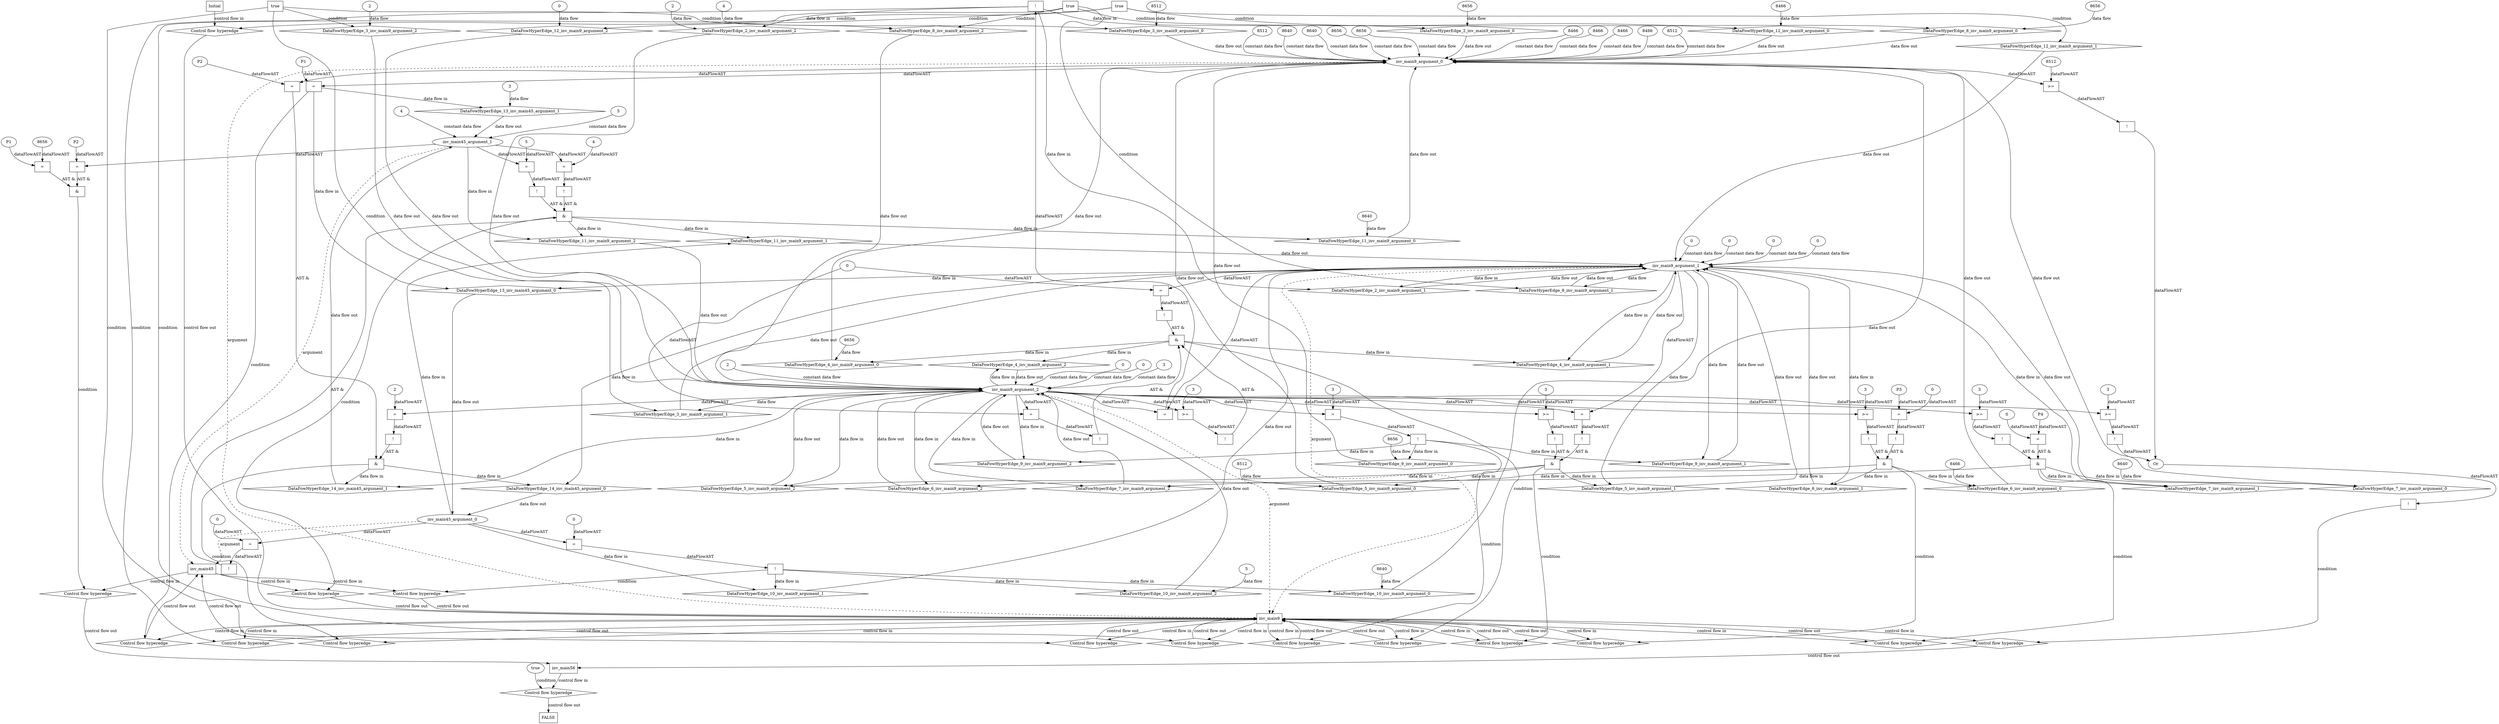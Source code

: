 digraph dag {
"inv_main45" [label="inv_main45" nodeName="inv_main45" class=cfn  shape="rect"];
"inv_main56" [label="inv_main56" nodeName="inv_main56" class=cfn  shape="rect"];
"inv_main9" [label="inv_main9" nodeName="inv_main9" class=cfn  shape="rect"];
FALSE [label="FALSE" nodeName=FALSE class=cfn  shape="rect"];
Initial [label="Initial" nodeName=Initial class=cfn  shape="rect"];
ControlFowHyperEdge_0 [label="Control flow hyperedge" nodeName=ControlFowHyperEdge_0 class=controlFlowHyperEdge shape="diamond"];
"inv_main9" -> ControlFowHyperEdge_0 [label="control flow in"]
ControlFowHyperEdge_0 -> "inv_main56" [label="control flow out"]
ControlFowHyperEdge_1 [label="Control flow hyperedge" nodeName=ControlFowHyperEdge_1 class=controlFlowHyperEdge shape="diamond"];
"inv_main45" -> ControlFowHyperEdge_1 [label="control flow in"]
ControlFowHyperEdge_1 -> "inv_main56" [label="control flow out"]
ControlFowHyperEdge_2 [label="Control flow hyperedge" nodeName=ControlFowHyperEdge_2 class=controlFlowHyperEdge shape="diamond"];
"inv_main9" -> ControlFowHyperEdge_2 [label="control flow in"]
ControlFowHyperEdge_2 -> "inv_main9" [label="control flow out"]
ControlFowHyperEdge_3 [label="Control flow hyperedge" nodeName=ControlFowHyperEdge_3 class=controlFlowHyperEdge shape="diamond"];
"inv_main9" -> ControlFowHyperEdge_3 [label="control flow in"]
ControlFowHyperEdge_3 -> "inv_main9" [label="control flow out"]
ControlFowHyperEdge_4 [label="Control flow hyperedge" nodeName=ControlFowHyperEdge_4 class=controlFlowHyperEdge shape="diamond"];
"inv_main9" -> ControlFowHyperEdge_4 [label="control flow in"]
ControlFowHyperEdge_4 -> "inv_main9" [label="control flow out"]
ControlFowHyperEdge_5 [label="Control flow hyperedge" nodeName=ControlFowHyperEdge_5 class=controlFlowHyperEdge shape="diamond"];
"inv_main9" -> ControlFowHyperEdge_5 [label="control flow in"]
ControlFowHyperEdge_5 -> "inv_main9" [label="control flow out"]
ControlFowHyperEdge_6 [label="Control flow hyperedge" nodeName=ControlFowHyperEdge_6 class=controlFlowHyperEdge shape="diamond"];
"inv_main9" -> ControlFowHyperEdge_6 [label="control flow in"]
ControlFowHyperEdge_6 -> "inv_main9" [label="control flow out"]
ControlFowHyperEdge_7 [label="Control flow hyperedge" nodeName=ControlFowHyperEdge_7 class=controlFlowHyperEdge shape="diamond"];
"inv_main9" -> ControlFowHyperEdge_7 [label="control flow in"]
ControlFowHyperEdge_7 -> "inv_main9" [label="control flow out"]
ControlFowHyperEdge_8 [label="Control flow hyperedge" nodeName=ControlFowHyperEdge_8 class=controlFlowHyperEdge shape="diamond"];
"inv_main9" -> ControlFowHyperEdge_8 [label="control flow in"]
ControlFowHyperEdge_8 -> "inv_main9" [label="control flow out"]
ControlFowHyperEdge_9 [label="Control flow hyperedge" nodeName=ControlFowHyperEdge_9 class=controlFlowHyperEdge shape="diamond"];
"inv_main9" -> ControlFowHyperEdge_9 [label="control flow in"]
ControlFowHyperEdge_9 -> "inv_main9" [label="control flow out"]
ControlFowHyperEdge_10 [label="Control flow hyperedge" nodeName=ControlFowHyperEdge_10 class=controlFlowHyperEdge shape="diamond"];
"inv_main45" -> ControlFowHyperEdge_10 [label="control flow in"]
ControlFowHyperEdge_10 -> "inv_main9" [label="control flow out"]
ControlFowHyperEdge_11 [label="Control flow hyperedge" nodeName=ControlFowHyperEdge_11 class=controlFlowHyperEdge shape="diamond"];
"inv_main45" -> ControlFowHyperEdge_11 [label="control flow in"]
ControlFowHyperEdge_11 -> "inv_main9" [label="control flow out"]
ControlFowHyperEdge_12 [label="Control flow hyperedge" nodeName=ControlFowHyperEdge_12 class=controlFlowHyperEdge shape="diamond"];
"Initial" -> ControlFowHyperEdge_12 [label="control flow in"]
ControlFowHyperEdge_12 -> "inv_main9" [label="control flow out"]
ControlFowHyperEdge_13 [label="Control flow hyperedge" nodeName=ControlFowHyperEdge_13 class=controlFlowHyperEdge shape="diamond"];
"inv_main9" -> ControlFowHyperEdge_13 [label="control flow in"]
ControlFowHyperEdge_13 -> "inv_main45" [label="control flow out"]
ControlFowHyperEdge_14 [label="Control flow hyperedge" nodeName=ControlFowHyperEdge_14 class=controlFlowHyperEdge shape="diamond"];
"inv_main9" -> ControlFowHyperEdge_14 [label="control flow in"]
ControlFowHyperEdge_14 -> "inv_main45" [label="control flow out"]
ControlFowHyperEdge_15 [label="Control flow hyperedge" nodeName=ControlFowHyperEdge_15 class=controlFlowHyperEdge shape="diamond"];
"inv_main56" -> ControlFowHyperEdge_15 [label="control flow in"]
ControlFowHyperEdge_15 -> "FALSE" [label="control flow out"]
"inv_main9_argument_0" [label="inv_main9_argument_0" nodeName=argument0 class=argument  head="inv_main9" shape="oval"];
"inv_main9_argument_0" -> "inv_main9"[label="argument" style="dashed"]
"inv_main9_argument_1" [label="inv_main9_argument_1" nodeName=argument1 class=argument  head="inv_main9" shape="oval"];
"inv_main9_argument_1" -> "inv_main9"[label="argument" style="dashed"]
"inv_main9_argument_2" [label="inv_main9_argument_2" nodeName=argument2 class=argument  head="inv_main9" shape="oval"];
"inv_main9_argument_2" -> "inv_main9"[label="argument" style="dashed"]
"inv_main45_argument_0" [label="inv_main45_argument_0" nodeName=argument0 class=argument  head="inv_main45" shape="oval"];
"inv_main45_argument_0" -> "inv_main45"[label="argument" style="dashed"]
"inv_main45_argument_1" [label="inv_main45_argument_1" nodeName=argument1 class=argument  head="inv_main45" shape="oval"];
"inv_main45_argument_1" -> "inv_main45"[label="argument" style="dashed"]

"xxxinv_main56___inv_main9_0xxxguard_0_node_0" [label="!" nodeName="xxxinv_main56___inv_main9_0xxxguard_0_node_0" class=Operator shape="rect"];
"xxxinv_main56___inv_main9_0xxxguard_0_node_1" [label="Or" nodeName="xxxinv_main56___inv_main9_0xxxguard_0_node_1" class=Operator ];
"xxxinv_main56___inv_main9_0xxxguard_0_node_2" [label="!" nodeName="xxxinv_main56___inv_main9_0xxxguard_0_node_2" class=Operator shape="rect"];
"xxxinv_main56___inv_main9_0xxxguard_0_node_3" [label=">=" nodeName="xxxinv_main56___inv_main9_0xxxguard_0_node_3" class=Operator  shape="rect"];
"xxxinv_main56___inv_main9_0xxxguard_0_node_5" [label="3" nodeName="xxxinv_main56___inv_main9_0xxxguard_0_node_5" class=Literal ];
"xxxinv_main56___inv_main9_0xxxguard_0_node_6" [label="!" nodeName="xxxinv_main56___inv_main9_0xxxguard_0_node_6" class=Operator shape="rect"];
"xxxinv_main56___inv_main9_0xxxguard_0_node_7" [label=">=" nodeName="xxxinv_main56___inv_main9_0xxxguard_0_node_7" class=Operator  shape="rect"];
"xxxinv_main56___inv_main9_0xxxguard_0_node_8" [label="8512" nodeName="xxxinv_main56___inv_main9_0xxxguard_0_node_8" class=Literal ];
"xxxinv_main56___inv_main9_0xxxguard_0_node_1" -> "xxxinv_main56___inv_main9_0xxxguard_0_node_0"[label="dataFlowAST"]
"xxxinv_main56___inv_main9_0xxxguard_0_node_2" -> "xxxinv_main56___inv_main9_0xxxguard_0_node_1"[label="dataFlowAST"]
"xxxinv_main56___inv_main9_0xxxguard_0_node_6" -> "xxxinv_main56___inv_main9_0xxxguard_0_node_1"[label="dataFlowAST"]
"xxxinv_main56___inv_main9_0xxxguard_0_node_3" -> "xxxinv_main56___inv_main9_0xxxguard_0_node_2"[label="dataFlowAST"]
"inv_main9_argument_2" -> "xxxinv_main56___inv_main9_0xxxguard_0_node_3"[label="dataFlowAST"]
"xxxinv_main56___inv_main9_0xxxguard_0_node_5" -> "xxxinv_main56___inv_main9_0xxxguard_0_node_3"[label="dataFlowAST"]
"xxxinv_main56___inv_main9_0xxxguard_0_node_7" -> "xxxinv_main56___inv_main9_0xxxguard_0_node_6"[label="dataFlowAST"]
"xxxinv_main56___inv_main9_0xxxguard_0_node_8" -> "xxxinv_main56___inv_main9_0xxxguard_0_node_7"[label="dataFlowAST"]
"inv_main9_argument_0" -> "xxxinv_main56___inv_main9_0xxxguard_0_node_7"[label="dataFlowAST"]

"xxxinv_main56___inv_main9_0xxxguard_0_node_0" -> "ControlFowHyperEdge_0" [label="condition"];
"xxxinv_main56___inv_main45_1xxx_and" [label="&" nodeName="xxxinv_main56___inv_main45_1xxx_and" class=Operator shape="rect"];
"xxxinv_main56___inv_main45_1xxxguard_0_node_0" [label="=" nodeName="xxxinv_main56___inv_main45_1xxxguard_0_node_0" class=Operator  shape="rect"];
"xxxinv_main56___inv_main45_1xxxguard_0_node_1" [label="P2" nodeName="xxxinv_main56___inv_main45_1xxxguard_0_node_1" class=Constant ];
"xxxinv_main56___inv_main45_1xxxguard_0_node_1" -> "xxxinv_main56___inv_main45_1xxxguard_0_node_0"[label="dataFlowAST"]
"inv_main45_argument_1" -> "xxxinv_main56___inv_main45_1xxxguard_0_node_0"[label="dataFlowAST"]

"xxxinv_main56___inv_main45_1xxxguard_0_node_0" -> "xxxinv_main56___inv_main45_1xxx_and" [label="AST &"];
"xxxinv_main56___inv_main45_1xxxguard1_node_0" [label="=" nodeName="xxxinv_main56___inv_main45_1xxxguard1_node_0" class=Operator  shape="rect"];
"xxxinv_main56___inv_main45_1xxxguard1_node_1" [label="P1" nodeName="xxxinv_main56___inv_main45_1xxxguard1_node_1" class=Constant ];
"xxxinv_main56___inv_main45_1xxxguard1_node_2" [label="8656" nodeName="xxxinv_main56___inv_main45_1xxxguard1_node_2" class=Literal ];
"xxxinv_main56___inv_main45_1xxxguard1_node_1" -> "xxxinv_main56___inv_main45_1xxxguard1_node_0"[label="dataFlowAST"]
"xxxinv_main56___inv_main45_1xxxguard1_node_2" -> "xxxinv_main56___inv_main45_1xxxguard1_node_0"[label="dataFlowAST"]

"xxxinv_main56___inv_main45_1xxxguard1_node_0" -> "xxxinv_main56___inv_main45_1xxx_and" [label="AST &"];
"xxxinv_main56___inv_main45_1xxx_and" -> "ControlFowHyperEdge_1" [label="condition"];
"xxxinv_main9___inv_main9_2xxxguard_0_node_0" [label="!" nodeName="xxxinv_main9___inv_main9_2xxxguard_0_node_0" class=Operator shape="rect"];
"xxxinv_main9___inv_main9_2xxxguard_0_node_1" [label="=" nodeName="xxxinv_main9___inv_main9_2xxxguard_0_node_1" class=Operator  shape="rect"];
"xxxinv_main9___inv_main9_2xxxguard_0_node_1" -> "xxxinv_main9___inv_main9_2xxxguard_0_node_0"[label="dataFlowAST"]
"inv_main9_argument_1" -> "xxxinv_main9___inv_main9_2xxxguard_0_node_1"[label="dataFlowAST"]
"inv_main9_argument_2" -> "xxxinv_main9___inv_main9_2xxxguard_0_node_1"[label="dataFlowAST"]

"xxxinv_main9___inv_main9_2xxxguard_0_node_0" -> "ControlFowHyperEdge_2" [label="condition"];
"xxxinv_main9___inv_main9_2xxxdataFlow_0_node_0" [label="8656" nodeName="xxxinv_main9___inv_main9_2xxxdataFlow_0_node_0" class=Literal ];

"xxxinv_main9___inv_main9_2xxxdataFlow_0_node_0" -> "DataFowHyperEdge_2_inv_main9_argument_0" [label="data flow"];
"xxxinv_main9___inv_main9_2xxxdataFlow1_node_0" [label="2" nodeName="xxxinv_main9___inv_main9_2xxxdataFlow1_node_0" class=Literal ];

"xxxinv_main9___inv_main9_2xxxdataFlow1_node_0" -> "DataFowHyperEdge_2_inv_main9_argument_2" [label="data flow"];
"true_3" [label="true" nodeName="true_3" class=true shape="rect"];
"true_3" -> "ControlFowHyperEdge_3" [label="condition"];
"xxxinv_main9___inv_main9_3xxxdataFlow_0_node_0" [label="8512" nodeName="xxxinv_main9___inv_main9_3xxxdataFlow_0_node_0" class=Literal ];

"xxxinv_main9___inv_main9_3xxxdataFlow_0_node_0" -> "DataFowHyperEdge_3_inv_main9_argument_0" [label="data flow"];

"inv_main9_argument_2" -> "DataFowHyperEdge_3_inv_main9_argument_1" [label="data flow"];
"xxxinv_main9___inv_main9_3xxxdataFlow2_node_0" [label="2" nodeName="xxxinv_main9___inv_main9_3xxxdataFlow2_node_0" class=Literal ];

"xxxinv_main9___inv_main9_3xxxdataFlow2_node_0" -> "DataFowHyperEdge_3_inv_main9_argument_2" [label="data flow"];
"xxxinv_main9___inv_main9_4xxx_and" [label="&" nodeName="xxxinv_main9___inv_main9_4xxx_and" class=Operator shape="rect"];
"xxxinv_main9___inv_main9_4xxxguard_0_node_0" [label="!" nodeName="xxxinv_main9___inv_main9_4xxxguard_0_node_0" class=Operator shape="rect"];
"xxxinv_main9___inv_main9_4xxxguard_0_node_1" [label="=" nodeName="xxxinv_main9___inv_main9_4xxxguard_0_node_1" class=Operator  shape="rect"];
"xxxinv_main9___inv_main9_4xxxguard_0_node_3" [label="0" nodeName="xxxinv_main9___inv_main9_4xxxguard_0_node_3" class=Literal ];
"xxxinv_main9___inv_main9_4xxxguard_0_node_1" -> "xxxinv_main9___inv_main9_4xxxguard_0_node_0"[label="dataFlowAST"]
"inv_main9_argument_1" -> "xxxinv_main9___inv_main9_4xxxguard_0_node_1"[label="dataFlowAST"]
"xxxinv_main9___inv_main9_4xxxguard_0_node_3" -> "xxxinv_main9___inv_main9_4xxxguard_0_node_1"[label="dataFlowAST"]

"xxxinv_main9___inv_main9_4xxxguard_0_node_0" -> "xxxinv_main9___inv_main9_4xxx_and" [label="AST &"];
"xxxinv_main9___inv_main9_4xxxguard1_node_0" [label="!" nodeName="xxxinv_main9___inv_main9_4xxxguard1_node_0" class=Operator shape="rect"];
"xxxinv_main9___inv_main9_4xxxguard1_node_1" [label=">=" nodeName="xxxinv_main9___inv_main9_4xxxguard1_node_1" class=Operator  shape="rect"];
"xxxinv_main9___inv_main9_4xxxguard1_node_3" [label="3" nodeName="xxxinv_main9___inv_main9_4xxxguard1_node_3" class=Literal ];
"xxxinv_main9___inv_main9_4xxxguard1_node_1" -> "xxxinv_main9___inv_main9_4xxxguard1_node_0"[label="dataFlowAST"]
"inv_main9_argument_2" -> "xxxinv_main9___inv_main9_4xxxguard1_node_1"[label="dataFlowAST"]
"xxxinv_main9___inv_main9_4xxxguard1_node_3" -> "xxxinv_main9___inv_main9_4xxxguard1_node_1"[label="dataFlowAST"]

"xxxinv_main9___inv_main9_4xxxguard1_node_0" -> "xxxinv_main9___inv_main9_4xxx_and" [label="AST &"];
"xxxinv_main9___inv_main9_4xxxguard2_node_0" [label="!" nodeName="xxxinv_main9___inv_main9_4xxxguard2_node_0" class=Operator shape="rect"];
"xxxinv_main9___inv_main9_4xxxguard2_node_1" [label="=" nodeName="xxxinv_main9___inv_main9_4xxxguard2_node_1" class=Operator  shape="rect"];
"xxxinv_main9___inv_main9_4xxxguard2_node_1" -> "xxxinv_main9___inv_main9_4xxxguard2_node_0"[label="dataFlowAST"]
"inv_main9_argument_2" -> "xxxinv_main9___inv_main9_4xxxguard2_node_1"[label="dataFlowAST"]
"xxxinv_main9___inv_main9_4xxxguard_0_node_3" -> "xxxinv_main9___inv_main9_4xxxguard2_node_1"[label="dataFlowAST"]

"xxxinv_main9___inv_main9_4xxxguard2_node_0" -> "xxxinv_main9___inv_main9_4xxx_and" [label="AST &"];
"xxxinv_main9___inv_main9_4xxx_and" -> "ControlFowHyperEdge_4" [label="condition"];
"xxxinv_main9___inv_main9_4xxxdataFlow_0_node_0" [label="8656" nodeName="xxxinv_main9___inv_main9_4xxxdataFlow_0_node_0" class=Literal ];

"xxxinv_main9___inv_main9_4xxxdataFlow_0_node_0" -> "DataFowHyperEdge_4_inv_main9_argument_0" [label="data flow"];
"xxxinv_main9___inv_main9_5xxx_and" [label="&" nodeName="xxxinv_main9___inv_main9_5xxx_and" class=Operator shape="rect"];
"xxxinv_main9___inv_main9_5xxxguard_0_node_0" [label="!" nodeName="xxxinv_main9___inv_main9_5xxxguard_0_node_0" class=Operator shape="rect"];
"xxxinv_main9___inv_main9_5xxxguard_0_node_1" [label=">=" nodeName="xxxinv_main9___inv_main9_5xxxguard_0_node_1" class=Operator  shape="rect"];
"xxxinv_main9___inv_main9_5xxxguard_0_node_3" [label="3" nodeName="xxxinv_main9___inv_main9_5xxxguard_0_node_3" class=Literal ];
"xxxinv_main9___inv_main9_5xxxguard_0_node_1" -> "xxxinv_main9___inv_main9_5xxxguard_0_node_0"[label="dataFlowAST"]
"inv_main9_argument_2" -> "xxxinv_main9___inv_main9_5xxxguard_0_node_1"[label="dataFlowAST"]
"xxxinv_main9___inv_main9_5xxxguard_0_node_3" -> "xxxinv_main9___inv_main9_5xxxguard_0_node_1"[label="dataFlowAST"]

"xxxinv_main9___inv_main9_5xxxguard_0_node_0" -> "xxxinv_main9___inv_main9_5xxx_and" [label="AST &"];
"xxxinv_main9___inv_main9_5xxxguard1_node_0" [label="!" nodeName="xxxinv_main9___inv_main9_5xxxguard1_node_0" class=Operator shape="rect"];
"xxxinv_main9___inv_main9_5xxxguard1_node_1" [label="=" nodeName="xxxinv_main9___inv_main9_5xxxguard1_node_1" class=Operator  shape="rect"];
"xxxinv_main9___inv_main9_5xxxguard1_node_1" -> "xxxinv_main9___inv_main9_5xxxguard1_node_0"[label="dataFlowAST"]
"inv_main9_argument_2" -> "xxxinv_main9___inv_main9_5xxxguard1_node_1"[label="dataFlowAST"]
"inv_main9_argument_1" -> "xxxinv_main9___inv_main9_5xxxguard1_node_1"[label="dataFlowAST"]

"xxxinv_main9___inv_main9_5xxxguard1_node_0" -> "xxxinv_main9___inv_main9_5xxx_and" [label="AST &"];
"xxxinv_main9___inv_main9_5xxx_and" -> "ControlFowHyperEdge_5" [label="condition"];
"xxxinv_main9___inv_main9_5xxxdataFlow_0_node_0" [label="8512" nodeName="xxxinv_main9___inv_main9_5xxxdataFlow_0_node_0" class=Literal ];

"xxxinv_main9___inv_main9_5xxxdataFlow_0_node_0" -> "DataFowHyperEdge_5_inv_main9_argument_0" [label="data flow"];

"inv_main9_argument_1" -> "DataFowHyperEdge_5_inv_main9_argument_1" [label="data flow"];
"xxxinv_main9___inv_main9_6xxx_and" [label="&" nodeName="xxxinv_main9___inv_main9_6xxx_and" class=Operator shape="rect"];
"xxxinv_main9___inv_main9_6xxxguard_0_node_0" [label="!" nodeName="xxxinv_main9___inv_main9_6xxxguard_0_node_0" class=Operator shape="rect"];
"xxxinv_main9___inv_main9_6xxxguard_0_node_1" [label=">=" nodeName="xxxinv_main9___inv_main9_6xxxguard_0_node_1" class=Operator  shape="rect"];
"xxxinv_main9___inv_main9_6xxxguard_0_node_3" [label="3" nodeName="xxxinv_main9___inv_main9_6xxxguard_0_node_3" class=Literal ];
"xxxinv_main9___inv_main9_6xxxguard_0_node_1" -> "xxxinv_main9___inv_main9_6xxxguard_0_node_0"[label="dataFlowAST"]
"inv_main9_argument_2" -> "xxxinv_main9___inv_main9_6xxxguard_0_node_1"[label="dataFlowAST"]
"xxxinv_main9___inv_main9_6xxxguard_0_node_3" -> "xxxinv_main9___inv_main9_6xxxguard_0_node_1"[label="dataFlowAST"]

"xxxinv_main9___inv_main9_6xxxguard_0_node_0" -> "xxxinv_main9___inv_main9_6xxx_and" [label="AST &"];
"xxxinv_main9___inv_main9_6xxxguard1_node_0" [label="!" nodeName="xxxinv_main9___inv_main9_6xxxguard1_node_0" class=Operator shape="rect"];
"xxxinv_main9___inv_main9_6xxxguard1_node_1" [label="=" nodeName="xxxinv_main9___inv_main9_6xxxguard1_node_1" class=Operator  shape="rect"];
"xxxinv_main9___inv_main9_6xxxguard1_node_2" [label="P3" nodeName="xxxinv_main9___inv_main9_6xxxguard1_node_2" class=Constant ];
"xxxinv_main9___inv_main9_6xxxguard1_node_3" [label="0" nodeName="xxxinv_main9___inv_main9_6xxxguard1_node_3" class=Literal ];
"xxxinv_main9___inv_main9_6xxxguard1_node_1" -> "xxxinv_main9___inv_main9_6xxxguard1_node_0"[label="dataFlowAST"]
"xxxinv_main9___inv_main9_6xxxguard1_node_2" -> "xxxinv_main9___inv_main9_6xxxguard1_node_1"[label="dataFlowAST"]
"xxxinv_main9___inv_main9_6xxxguard1_node_3" -> "xxxinv_main9___inv_main9_6xxxguard1_node_1"[label="dataFlowAST"]

"xxxinv_main9___inv_main9_6xxxguard1_node_0" -> "xxxinv_main9___inv_main9_6xxx_and" [label="AST &"];
"xxxinv_main9___inv_main9_6xxx_and" -> "ControlFowHyperEdge_6" [label="condition"];
"xxxinv_main9___inv_main9_6xxxdataFlow_0_node_0" [label="8466" nodeName="xxxinv_main9___inv_main9_6xxxdataFlow_0_node_0" class=Literal ];

"xxxinv_main9___inv_main9_6xxxdataFlow_0_node_0" -> "DataFowHyperEdge_6_inv_main9_argument_0" [label="data flow"];
"xxxinv_main9___inv_main9_7xxx_and" [label="&" nodeName="xxxinv_main9___inv_main9_7xxx_and" class=Operator shape="rect"];
"xxxinv_main9___inv_main9_7xxxguard_0_node_0" [label="!" nodeName="xxxinv_main9___inv_main9_7xxxguard_0_node_0" class=Operator shape="rect"];
"xxxinv_main9___inv_main9_7xxxguard_0_node_1" [label=">=" nodeName="xxxinv_main9___inv_main9_7xxxguard_0_node_1" class=Operator  shape="rect"];
"xxxinv_main9___inv_main9_7xxxguard_0_node_3" [label="3" nodeName="xxxinv_main9___inv_main9_7xxxguard_0_node_3" class=Literal ];
"xxxinv_main9___inv_main9_7xxxguard_0_node_1" -> "xxxinv_main9___inv_main9_7xxxguard_0_node_0"[label="dataFlowAST"]
"inv_main9_argument_2" -> "xxxinv_main9___inv_main9_7xxxguard_0_node_1"[label="dataFlowAST"]
"xxxinv_main9___inv_main9_7xxxguard_0_node_3" -> "xxxinv_main9___inv_main9_7xxxguard_0_node_1"[label="dataFlowAST"]

"xxxinv_main9___inv_main9_7xxxguard_0_node_0" -> "xxxinv_main9___inv_main9_7xxx_and" [label="AST &"];
"xxxinv_main9___inv_main9_7xxxguard1_node_0" [label="=" nodeName="xxxinv_main9___inv_main9_7xxxguard1_node_0" class=Operator  shape="rect"];
"xxxinv_main9___inv_main9_7xxxguard1_node_1" [label="P4" nodeName="xxxinv_main9___inv_main9_7xxxguard1_node_1" class=Constant ];
"xxxinv_main9___inv_main9_7xxxguard1_node_2" [label="0" nodeName="xxxinv_main9___inv_main9_7xxxguard1_node_2" class=Literal ];
"xxxinv_main9___inv_main9_7xxxguard1_node_1" -> "xxxinv_main9___inv_main9_7xxxguard1_node_0"[label="dataFlowAST"]
"xxxinv_main9___inv_main9_7xxxguard1_node_2" -> "xxxinv_main9___inv_main9_7xxxguard1_node_0"[label="dataFlowAST"]

"xxxinv_main9___inv_main9_7xxxguard1_node_0" -> "xxxinv_main9___inv_main9_7xxx_and" [label="AST &"];
"xxxinv_main9___inv_main9_7xxx_and" -> "ControlFowHyperEdge_7" [label="condition"];
"xxxinv_main9___inv_main9_7xxxdataFlow_0_node_0" [label="8640" nodeName="xxxinv_main9___inv_main9_7xxxdataFlow_0_node_0" class=Literal ];

"xxxinv_main9___inv_main9_7xxxdataFlow_0_node_0" -> "DataFowHyperEdge_7_inv_main9_argument_0" [label="data flow"];
"true_8" [label="true" nodeName="true_8" class=true shape="rect"];
"true_8" -> "ControlFowHyperEdge_8" [label="condition"];
"xxxinv_main9___inv_main9_8xxxdataFlow_0_node_0" [label="8656" nodeName="xxxinv_main9___inv_main9_8xxxdataFlow_0_node_0" class=Literal ];

"xxxinv_main9___inv_main9_8xxxdataFlow_0_node_0" -> "DataFowHyperEdge_8_inv_main9_argument_0" [label="data flow"];

"inv_main9_argument_1" -> "DataFowHyperEdge_8_inv_main9_argument_1" [label="data flow"];
"xxxinv_main9___inv_main9_8xxxdataFlow2_node_0" [label="4" nodeName="xxxinv_main9___inv_main9_8xxxdataFlow2_node_0" class=Literal ];

"xxxinv_main9___inv_main9_8xxxdataFlow2_node_0" -> "DataFowHyperEdge_8_inv_main9_argument_2" [label="data flow"];
"xxxinv_main9___inv_main9_9xxxguard_0_node_0" [label="!" nodeName="xxxinv_main9___inv_main9_9xxxguard_0_node_0" class=Operator shape="rect"];
"xxxinv_main9___inv_main9_9xxxguard_0_node_1" [label="=" nodeName="xxxinv_main9___inv_main9_9xxxguard_0_node_1" class=Operator  shape="rect"];
"xxxinv_main9___inv_main9_9xxxguard_0_node_3" [label="3" nodeName="xxxinv_main9___inv_main9_9xxxguard_0_node_3" class=Literal ];
"xxxinv_main9___inv_main9_9xxxguard_0_node_1" -> "xxxinv_main9___inv_main9_9xxxguard_0_node_0"[label="dataFlowAST"]
"inv_main9_argument_2" -> "xxxinv_main9___inv_main9_9xxxguard_0_node_1"[label="dataFlowAST"]
"xxxinv_main9___inv_main9_9xxxguard_0_node_3" -> "xxxinv_main9___inv_main9_9xxxguard_0_node_1"[label="dataFlowAST"]

"xxxinv_main9___inv_main9_9xxxguard_0_node_0" -> "ControlFowHyperEdge_9" [label="condition"];
"xxxinv_main9___inv_main9_9xxxdataFlow_0_node_0" [label="8656" nodeName="xxxinv_main9___inv_main9_9xxxdataFlow_0_node_0" class=Literal ];

"xxxinv_main9___inv_main9_9xxxdataFlow_0_node_0" -> "DataFowHyperEdge_9_inv_main9_argument_0" [label="data flow"];

"inv_main9_argument_1" -> "DataFowHyperEdge_9_inv_main9_argument_1" [label="data flow"];
"xxxinv_main9___inv_main45_10xxxguard_0_node_0" [label="!" nodeName="xxxinv_main9___inv_main45_10xxxguard_0_node_0" class=Operator shape="rect"];
"xxxinv_main9___inv_main45_10xxxguard_0_node_1" [label="=" nodeName="xxxinv_main9___inv_main45_10xxxguard_0_node_1" class=Operator  shape="rect"];
"xxxinv_main9___inv_main45_10xxxguard_0_node_3" [label="0" nodeName="xxxinv_main9___inv_main45_10xxxguard_0_node_3" class=Literal ];
"xxxinv_main9___inv_main45_10xxxguard_0_node_1" -> "xxxinv_main9___inv_main45_10xxxguard_0_node_0"[label="dataFlowAST"]
"inv_main45_argument_0" -> "xxxinv_main9___inv_main45_10xxxguard_0_node_1"[label="dataFlowAST"]
"xxxinv_main9___inv_main45_10xxxguard_0_node_3" -> "xxxinv_main9___inv_main45_10xxxguard_0_node_1"[label="dataFlowAST"]

"xxxinv_main9___inv_main45_10xxxguard_0_node_0" -> "ControlFowHyperEdge_10" [label="condition"];
"xxxinv_main9___inv_main45_10xxxdataFlow_0_node_0" [label="8640" nodeName="xxxinv_main9___inv_main45_10xxxdataFlow_0_node_0" class=Literal ];

"xxxinv_main9___inv_main45_10xxxdataFlow_0_node_0" -> "DataFowHyperEdge_10_inv_main9_argument_0" [label="data flow"];
"xxxinv_main9___inv_main45_10xxxdataFlow1_node_0" [label="5" nodeName="xxxinv_main9___inv_main45_10xxxdataFlow1_node_0" class=Literal ];

"xxxinv_main9___inv_main45_10xxxdataFlow1_node_0" -> "DataFowHyperEdge_10_inv_main9_argument_2" [label="data flow"];
"xxxinv_main9___inv_main45_11xxx_and" [label="&" nodeName="xxxinv_main9___inv_main45_11xxx_and" class=Operator shape="rect"];
"xxxinv_main9___inv_main45_11xxxguard_0_node_0" [label="!" nodeName="xxxinv_main9___inv_main45_11xxxguard_0_node_0" class=Operator shape="rect"];
"xxxinv_main9___inv_main45_11xxxguard_0_node_1" [label="=" nodeName="xxxinv_main9___inv_main45_11xxxguard_0_node_1" class=Operator  shape="rect"];
"xxxinv_main9___inv_main45_11xxxguard_0_node_3" [label="0" nodeName="xxxinv_main9___inv_main45_11xxxguard_0_node_3" class=Literal ];
"xxxinv_main9___inv_main45_11xxxguard_0_node_1" -> "xxxinv_main9___inv_main45_11xxxguard_0_node_0"[label="dataFlowAST"]
"inv_main45_argument_0" -> "xxxinv_main9___inv_main45_11xxxguard_0_node_1"[label="dataFlowAST"]
"xxxinv_main9___inv_main45_11xxxguard_0_node_3" -> "xxxinv_main9___inv_main45_11xxxguard_0_node_1"[label="dataFlowAST"]

"xxxinv_main9___inv_main45_11xxxguard_0_node_0" -> "xxxinv_main9___inv_main45_11xxx_and" [label="AST &"];
"xxxinv_main9___inv_main45_11xxxguard1_node_0" [label="!" nodeName="xxxinv_main9___inv_main45_11xxxguard1_node_0" class=Operator shape="rect"];
"xxxinv_main9___inv_main45_11xxxguard1_node_1" [label="=" nodeName="xxxinv_main9___inv_main45_11xxxguard1_node_1" class=Operator  shape="rect"];
"xxxinv_main9___inv_main45_11xxxguard1_node_3" [label="5" nodeName="xxxinv_main9___inv_main45_11xxxguard1_node_3" class=Literal ];
"xxxinv_main9___inv_main45_11xxxguard1_node_1" -> "xxxinv_main9___inv_main45_11xxxguard1_node_0"[label="dataFlowAST"]
"inv_main45_argument_1" -> "xxxinv_main9___inv_main45_11xxxguard1_node_1"[label="dataFlowAST"]
"xxxinv_main9___inv_main45_11xxxguard1_node_3" -> "xxxinv_main9___inv_main45_11xxxguard1_node_1"[label="dataFlowAST"]

"xxxinv_main9___inv_main45_11xxxguard1_node_0" -> "xxxinv_main9___inv_main45_11xxx_and" [label="AST &"];
"xxxinv_main9___inv_main45_11xxxguard2_node_0" [label="!" nodeName="xxxinv_main9___inv_main45_11xxxguard2_node_0" class=Operator shape="rect"];
"xxxinv_main9___inv_main45_11xxxguard2_node_1" [label="=" nodeName="xxxinv_main9___inv_main45_11xxxguard2_node_1" class=Operator  shape="rect"];
"xxxinv_main9___inv_main45_11xxxguard2_node_3" [label="4" nodeName="xxxinv_main9___inv_main45_11xxxguard2_node_3" class=Literal ];
"xxxinv_main9___inv_main45_11xxxguard2_node_1" -> "xxxinv_main9___inv_main45_11xxxguard2_node_0"[label="dataFlowAST"]
"inv_main45_argument_1" -> "xxxinv_main9___inv_main45_11xxxguard2_node_1"[label="dataFlowAST"]
"xxxinv_main9___inv_main45_11xxxguard2_node_3" -> "xxxinv_main9___inv_main45_11xxxguard2_node_1"[label="dataFlowAST"]

"xxxinv_main9___inv_main45_11xxxguard2_node_0" -> "xxxinv_main9___inv_main45_11xxx_and" [label="AST &"];
"xxxinv_main9___inv_main45_11xxx_and" -> "ControlFowHyperEdge_11" [label="condition"];
"xxxinv_main9___inv_main45_11xxxdataFlow_0_node_0" [label="8640" nodeName="xxxinv_main9___inv_main45_11xxxdataFlow_0_node_0" class=Literal ];

"xxxinv_main9___inv_main45_11xxxdataFlow_0_node_0" -> "DataFowHyperEdge_11_inv_main9_argument_0" [label="data flow"];
"true_12" [label="true" nodeName="true_12" class=true shape="rect"];
"true_12" -> "ControlFowHyperEdge_12" [label="condition"];
"xxxinv_main9___Initial_12xxxdataFlow_0_node_0" [label="8466" nodeName="xxxinv_main9___Initial_12xxxdataFlow_0_node_0" class=Literal ];

"xxxinv_main9___Initial_12xxxdataFlow_0_node_0" -> "DataFowHyperEdge_12_inv_main9_argument_0" [label="data flow"];
"xxxinv_main9___Initial_12xxxdataFlow1_node_0" [label="0" nodeName="xxxinv_main9___Initial_12xxxdataFlow1_node_0" class=Literal ];

"xxxinv_main9___Initial_12xxxdataFlow1_node_0" -> "DataFowHyperEdge_12_inv_main9_argument_2" [label="data flow"];
"xxxinv_main45___inv_main9_13xxxguard_0_node_0" [label="=" nodeName="xxxinv_main45___inv_main9_13xxxguard_0_node_0" class=Operator  shape="rect"];
"xxxinv_main45___inv_main9_13xxxguard_0_node_1" [label="P1" nodeName="xxxinv_main45___inv_main9_13xxxguard_0_node_1" class=Constant ];
"xxxinv_main45___inv_main9_13xxxguard_0_node_1" -> "xxxinv_main45___inv_main9_13xxxguard_0_node_0"[label="dataFlowAST"]
"inv_main9_argument_0" -> "xxxinv_main45___inv_main9_13xxxguard_0_node_0"[label="dataFlowAST"]

"xxxinv_main45___inv_main9_13xxxguard_0_node_0" -> "ControlFowHyperEdge_13" [label="condition"];
"xxxinv_main45___inv_main9_13xxxdataFlow_0_node_0" [label="3" nodeName="xxxinv_main45___inv_main9_13xxxdataFlow_0_node_0" class=Literal ];

"xxxinv_main45___inv_main9_13xxxdataFlow_0_node_0" -> "DataFowHyperEdge_13_inv_main45_argument_1" [label="data flow"];
"xxxinv_main45___inv_main9_14xxx_and" [label="&" nodeName="xxxinv_main45___inv_main9_14xxx_and" class=Operator shape="rect"];
"xxxinv_main45___inv_main9_14xxxguard_0_node_0" [label="!" nodeName="xxxinv_main45___inv_main9_14xxxguard_0_node_0" class=Operator shape="rect"];
"xxxinv_main45___inv_main9_14xxxguard_0_node_1" [label="=" nodeName="xxxinv_main45___inv_main9_14xxxguard_0_node_1" class=Operator  shape="rect"];
"xxxinv_main45___inv_main9_14xxxguard_0_node_3" [label="2" nodeName="xxxinv_main45___inv_main9_14xxxguard_0_node_3" class=Literal ];
"xxxinv_main45___inv_main9_14xxxguard_0_node_1" -> "xxxinv_main45___inv_main9_14xxxguard_0_node_0"[label="dataFlowAST"]
"inv_main9_argument_2" -> "xxxinv_main45___inv_main9_14xxxguard_0_node_1"[label="dataFlowAST"]
"xxxinv_main45___inv_main9_14xxxguard_0_node_3" -> "xxxinv_main45___inv_main9_14xxxguard_0_node_1"[label="dataFlowAST"]

"xxxinv_main45___inv_main9_14xxxguard_0_node_0" -> "xxxinv_main45___inv_main9_14xxx_and" [label="AST &"];
"xxxinv_main45___inv_main9_14xxxguard1_node_0" [label="=" nodeName="xxxinv_main45___inv_main9_14xxxguard1_node_0" class=Operator  shape="rect"];
"xxxinv_main45___inv_main9_14xxxguard1_node_1" [label="P2" nodeName="xxxinv_main45___inv_main9_14xxxguard1_node_1" class=Constant ];
"xxxinv_main45___inv_main9_14xxxguard1_node_1" -> "xxxinv_main45___inv_main9_14xxxguard1_node_0"[label="dataFlowAST"]
"inv_main9_argument_0" -> "xxxinv_main45___inv_main9_14xxxguard1_node_0"[label="dataFlowAST"]

"xxxinv_main45___inv_main9_14xxxguard1_node_0" -> "xxxinv_main45___inv_main9_14xxx_and" [label="AST &"];
"xxxinv_main45___inv_main9_14xxx_and" -> "ControlFowHyperEdge_14" [label="condition"];
"xxxFALSE___inv_main56_15xxxguard_0_node_0" [label="true" nodeName="xxxFALSE___inv_main56_15xxxguard_0_node_0" class=BoolValue ];

"xxxFALSE___inv_main56_15xxxguard_0_node_0" -> "ControlFowHyperEdge_15" [label="condition"];
"DataFowHyperEdge_2_inv_main9_argument_0" [label="DataFowHyperEdge_2_inv_main9_argument_0" nodeName="DataFowHyperEdge_2_inv_main9_argument_0" class=DataFlowHyperedge shape="diamond"];
"DataFowHyperEdge_2_inv_main9_argument_0" -> "inv_main9_argument_0"[label="data flow out"]
"xxxinv_main9___inv_main9_2xxxguard_0_node_0" -> "DataFowHyperEdge_2_inv_main9_argument_0"[label="data flow in"]
"DataFowHyperEdge_2_inv_main9_argument_1" [label="DataFowHyperEdge_2_inv_main9_argument_1" nodeName="DataFowHyperEdge_2_inv_main9_argument_1" class=DataFlowHyperedge shape="diamond"];
"DataFowHyperEdge_2_inv_main9_argument_1" -> "inv_main9_argument_1"[label="data flow out"]
"xxxinv_main9___inv_main9_2xxxguard_0_node_0" -> "DataFowHyperEdge_2_inv_main9_argument_1"[label="data flow in"]
"DataFowHyperEdge_2_inv_main9_argument_2" [label="DataFowHyperEdge_2_inv_main9_argument_2" nodeName="DataFowHyperEdge_2_inv_main9_argument_2" class=DataFlowHyperedge shape="diamond"];
"DataFowHyperEdge_2_inv_main9_argument_2" -> "inv_main9_argument_2"[label="data flow out"]
"xxxinv_main9___inv_main9_2xxxguard_0_node_0" -> "DataFowHyperEdge_2_inv_main9_argument_2"[label="data flow in"]
"DataFowHyperEdge_3_inv_main9_argument_0" [label="DataFowHyperEdge_3_inv_main9_argument_0" nodeName="DataFowHyperEdge_3_inv_main9_argument_0" class=DataFlowHyperedge shape="diamond"];
"DataFowHyperEdge_3_inv_main9_argument_0" -> "inv_main9_argument_0"[label="data flow out"]
"true_3" -> "DataFowHyperEdge_3_inv_main9_argument_0" [label="condition"];
"DataFowHyperEdge_3_inv_main9_argument_1" [label="DataFowHyperEdge_3_inv_main9_argument_1" nodeName="DataFowHyperEdge_3_inv_main9_argument_1" class=DataFlowHyperedge shape="diamond"];
"DataFowHyperEdge_3_inv_main9_argument_1" -> "inv_main9_argument_1"[label="data flow out"]
"true_3" -> "DataFowHyperEdge_3_inv_main9_argument_1" [label="condition"];
"DataFowHyperEdge_3_inv_main9_argument_2" [label="DataFowHyperEdge_3_inv_main9_argument_2" nodeName="DataFowHyperEdge_3_inv_main9_argument_2" class=DataFlowHyperedge shape="diamond"];
"DataFowHyperEdge_3_inv_main9_argument_2" -> "inv_main9_argument_2"[label="data flow out"]
"true_3" -> "DataFowHyperEdge_3_inv_main9_argument_2" [label="condition"];
"DataFowHyperEdge_4_inv_main9_argument_0" [label="DataFowHyperEdge_4_inv_main9_argument_0" nodeName="DataFowHyperEdge_4_inv_main9_argument_0" class=DataFlowHyperedge shape="diamond"];
"DataFowHyperEdge_4_inv_main9_argument_0" -> "inv_main9_argument_0"[label="data flow out"]
"xxxinv_main9___inv_main9_4xxx_and" -> "DataFowHyperEdge_4_inv_main9_argument_0"[label="data flow in"]
"DataFowHyperEdge_4_inv_main9_argument_1" [label="DataFowHyperEdge_4_inv_main9_argument_1" nodeName="DataFowHyperEdge_4_inv_main9_argument_1" class=DataFlowHyperedge shape="diamond"];
"DataFowHyperEdge_4_inv_main9_argument_1" -> "inv_main9_argument_1"[label="data flow out"]
"xxxinv_main9___inv_main9_4xxx_and" -> "DataFowHyperEdge_4_inv_main9_argument_1"[label="data flow in"]
"DataFowHyperEdge_4_inv_main9_argument_2" [label="DataFowHyperEdge_4_inv_main9_argument_2" nodeName="DataFowHyperEdge_4_inv_main9_argument_2" class=DataFlowHyperedge shape="diamond"];
"DataFowHyperEdge_4_inv_main9_argument_2" -> "inv_main9_argument_2"[label="data flow out"]
"xxxinv_main9___inv_main9_4xxx_and" -> "DataFowHyperEdge_4_inv_main9_argument_2"[label="data flow in"]
"DataFowHyperEdge_5_inv_main9_argument_0" [label="DataFowHyperEdge_5_inv_main9_argument_0" nodeName="DataFowHyperEdge_5_inv_main9_argument_0" class=DataFlowHyperedge shape="diamond"];
"DataFowHyperEdge_5_inv_main9_argument_0" -> "inv_main9_argument_0"[label="data flow out"]
"xxxinv_main9___inv_main9_5xxx_and" -> "DataFowHyperEdge_5_inv_main9_argument_0"[label="data flow in"]
"DataFowHyperEdge_5_inv_main9_argument_1" [label="DataFowHyperEdge_5_inv_main9_argument_1" nodeName="DataFowHyperEdge_5_inv_main9_argument_1" class=DataFlowHyperedge shape="diamond"];
"DataFowHyperEdge_5_inv_main9_argument_1" -> "inv_main9_argument_1"[label="data flow out"]
"xxxinv_main9___inv_main9_5xxx_and" -> "DataFowHyperEdge_5_inv_main9_argument_1"[label="data flow in"]
"DataFowHyperEdge_5_inv_main9_argument_2" [label="DataFowHyperEdge_5_inv_main9_argument_2" nodeName="DataFowHyperEdge_5_inv_main9_argument_2" class=DataFlowHyperedge shape="diamond"];
"DataFowHyperEdge_5_inv_main9_argument_2" -> "inv_main9_argument_2"[label="data flow out"]
"xxxinv_main9___inv_main9_5xxx_and" -> "DataFowHyperEdge_5_inv_main9_argument_2"[label="data flow in"]
"DataFowHyperEdge_6_inv_main9_argument_0" [label="DataFowHyperEdge_6_inv_main9_argument_0" nodeName="DataFowHyperEdge_6_inv_main9_argument_0" class=DataFlowHyperedge shape="diamond"];
"DataFowHyperEdge_6_inv_main9_argument_0" -> "inv_main9_argument_0"[label="data flow out"]
"xxxinv_main9___inv_main9_6xxx_and" -> "DataFowHyperEdge_6_inv_main9_argument_0"[label="data flow in"]
"DataFowHyperEdge_6_inv_main9_argument_1" [label="DataFowHyperEdge_6_inv_main9_argument_1" nodeName="DataFowHyperEdge_6_inv_main9_argument_1" class=DataFlowHyperedge shape="diamond"];
"DataFowHyperEdge_6_inv_main9_argument_1" -> "inv_main9_argument_1"[label="data flow out"]
"xxxinv_main9___inv_main9_6xxx_and" -> "DataFowHyperEdge_6_inv_main9_argument_1"[label="data flow in"]
"DataFowHyperEdge_6_inv_main9_argument_2" [label="DataFowHyperEdge_6_inv_main9_argument_2" nodeName="DataFowHyperEdge_6_inv_main9_argument_2" class=DataFlowHyperedge shape="diamond"];
"DataFowHyperEdge_6_inv_main9_argument_2" -> "inv_main9_argument_2"[label="data flow out"]
"xxxinv_main9___inv_main9_6xxx_and" -> "DataFowHyperEdge_6_inv_main9_argument_2"[label="data flow in"]
"DataFowHyperEdge_7_inv_main9_argument_0" [label="DataFowHyperEdge_7_inv_main9_argument_0" nodeName="DataFowHyperEdge_7_inv_main9_argument_0" class=DataFlowHyperedge shape="diamond"];
"DataFowHyperEdge_7_inv_main9_argument_0" -> "inv_main9_argument_0"[label="data flow out"]
"xxxinv_main9___inv_main9_7xxx_and" -> "DataFowHyperEdge_7_inv_main9_argument_0"[label="data flow in"]
"DataFowHyperEdge_7_inv_main9_argument_1" [label="DataFowHyperEdge_7_inv_main9_argument_1" nodeName="DataFowHyperEdge_7_inv_main9_argument_1" class=DataFlowHyperedge shape="diamond"];
"DataFowHyperEdge_7_inv_main9_argument_1" -> "inv_main9_argument_1"[label="data flow out"]
"xxxinv_main9___inv_main9_7xxx_and" -> "DataFowHyperEdge_7_inv_main9_argument_1"[label="data flow in"]
"DataFowHyperEdge_7_inv_main9_argument_2" [label="DataFowHyperEdge_7_inv_main9_argument_2" nodeName="DataFowHyperEdge_7_inv_main9_argument_2" class=DataFlowHyperedge shape="diamond"];
"DataFowHyperEdge_7_inv_main9_argument_2" -> "inv_main9_argument_2"[label="data flow out"]
"xxxinv_main9___inv_main9_7xxx_and" -> "DataFowHyperEdge_7_inv_main9_argument_2"[label="data flow in"]
"DataFowHyperEdge_8_inv_main9_argument_0" [label="DataFowHyperEdge_8_inv_main9_argument_0" nodeName="DataFowHyperEdge_8_inv_main9_argument_0" class=DataFlowHyperedge shape="diamond"];
"DataFowHyperEdge_8_inv_main9_argument_0" -> "inv_main9_argument_0"[label="data flow out"]
"true_8" -> "DataFowHyperEdge_8_inv_main9_argument_0" [label="condition"];
"DataFowHyperEdge_8_inv_main9_argument_1" [label="DataFowHyperEdge_8_inv_main9_argument_1" nodeName="DataFowHyperEdge_8_inv_main9_argument_1" class=DataFlowHyperedge shape="diamond"];
"DataFowHyperEdge_8_inv_main9_argument_1" -> "inv_main9_argument_1"[label="data flow out"]
"true_8" -> "DataFowHyperEdge_8_inv_main9_argument_1" [label="condition"];
"DataFowHyperEdge_8_inv_main9_argument_2" [label="DataFowHyperEdge_8_inv_main9_argument_2" nodeName="DataFowHyperEdge_8_inv_main9_argument_2" class=DataFlowHyperedge shape="diamond"];
"DataFowHyperEdge_8_inv_main9_argument_2" -> "inv_main9_argument_2"[label="data flow out"]
"true_8" -> "DataFowHyperEdge_8_inv_main9_argument_2" [label="condition"];
"DataFowHyperEdge_9_inv_main9_argument_0" [label="DataFowHyperEdge_9_inv_main9_argument_0" nodeName="DataFowHyperEdge_9_inv_main9_argument_0" class=DataFlowHyperedge shape="diamond"];
"DataFowHyperEdge_9_inv_main9_argument_0" -> "inv_main9_argument_0"[label="data flow out"]
"xxxinv_main9___inv_main9_9xxxguard_0_node_0" -> "DataFowHyperEdge_9_inv_main9_argument_0"[label="data flow in"]
"DataFowHyperEdge_9_inv_main9_argument_1" [label="DataFowHyperEdge_9_inv_main9_argument_1" nodeName="DataFowHyperEdge_9_inv_main9_argument_1" class=DataFlowHyperedge shape="diamond"];
"DataFowHyperEdge_9_inv_main9_argument_1" -> "inv_main9_argument_1"[label="data flow out"]
"xxxinv_main9___inv_main9_9xxxguard_0_node_0" -> "DataFowHyperEdge_9_inv_main9_argument_1"[label="data flow in"]
"DataFowHyperEdge_9_inv_main9_argument_2" [label="DataFowHyperEdge_9_inv_main9_argument_2" nodeName="DataFowHyperEdge_9_inv_main9_argument_2" class=DataFlowHyperedge shape="diamond"];
"DataFowHyperEdge_9_inv_main9_argument_2" -> "inv_main9_argument_2"[label="data flow out"]
"xxxinv_main9___inv_main9_9xxxguard_0_node_0" -> "DataFowHyperEdge_9_inv_main9_argument_2"[label="data flow in"]
"DataFowHyperEdge_10_inv_main9_argument_0" [label="DataFowHyperEdge_10_inv_main9_argument_0" nodeName="DataFowHyperEdge_10_inv_main9_argument_0" class=DataFlowHyperedge shape="diamond"];
"DataFowHyperEdge_10_inv_main9_argument_0" -> "inv_main9_argument_0"[label="data flow out"]
"xxxinv_main9___inv_main45_10xxxguard_0_node_0" -> "DataFowHyperEdge_10_inv_main9_argument_0"[label="data flow in"]
"DataFowHyperEdge_10_inv_main9_argument_1" [label="DataFowHyperEdge_10_inv_main9_argument_1" nodeName="DataFowHyperEdge_10_inv_main9_argument_1" class=DataFlowHyperedge shape="diamond"];
"DataFowHyperEdge_10_inv_main9_argument_1" -> "inv_main9_argument_1"[label="data flow out"]
"xxxinv_main9___inv_main45_10xxxguard_0_node_0" -> "DataFowHyperEdge_10_inv_main9_argument_1"[label="data flow in"]
"DataFowHyperEdge_10_inv_main9_argument_2" [label="DataFowHyperEdge_10_inv_main9_argument_2" nodeName="DataFowHyperEdge_10_inv_main9_argument_2" class=DataFlowHyperedge shape="diamond"];
"DataFowHyperEdge_10_inv_main9_argument_2" -> "inv_main9_argument_2"[label="data flow out"]
"xxxinv_main9___inv_main45_10xxxguard_0_node_0" -> "DataFowHyperEdge_10_inv_main9_argument_2"[label="data flow in"]
"DataFowHyperEdge_11_inv_main9_argument_0" [label="DataFowHyperEdge_11_inv_main9_argument_0" nodeName="DataFowHyperEdge_11_inv_main9_argument_0" class=DataFlowHyperedge shape="diamond"];
"DataFowHyperEdge_11_inv_main9_argument_0" -> "inv_main9_argument_0"[label="data flow out"]
"xxxinv_main9___inv_main45_11xxx_and" -> "DataFowHyperEdge_11_inv_main9_argument_0"[label="data flow in"]
"DataFowHyperEdge_11_inv_main9_argument_1" [label="DataFowHyperEdge_11_inv_main9_argument_1" nodeName="DataFowHyperEdge_11_inv_main9_argument_1" class=DataFlowHyperedge shape="diamond"];
"DataFowHyperEdge_11_inv_main9_argument_1" -> "inv_main9_argument_1"[label="data flow out"]
"xxxinv_main9___inv_main45_11xxx_and" -> "DataFowHyperEdge_11_inv_main9_argument_1"[label="data flow in"]
"DataFowHyperEdge_11_inv_main9_argument_2" [label="DataFowHyperEdge_11_inv_main9_argument_2" nodeName="DataFowHyperEdge_11_inv_main9_argument_2" class=DataFlowHyperedge shape="diamond"];
"DataFowHyperEdge_11_inv_main9_argument_2" -> "inv_main9_argument_2"[label="data flow out"]
"xxxinv_main9___inv_main45_11xxx_and" -> "DataFowHyperEdge_11_inv_main9_argument_2"[label="data flow in"]
"DataFowHyperEdge_12_inv_main9_argument_0" [label="DataFowHyperEdge_12_inv_main9_argument_0" nodeName="DataFowHyperEdge_12_inv_main9_argument_0" class=DataFlowHyperedge shape="diamond"];
"DataFowHyperEdge_12_inv_main9_argument_0" -> "inv_main9_argument_0"[label="data flow out"]
"true_12" -> "DataFowHyperEdge_12_inv_main9_argument_0" [label="condition"];
"DataFowHyperEdge_12_inv_main9_argument_1" [label="DataFowHyperEdge_12_inv_main9_argument_1" nodeName="DataFowHyperEdge_12_inv_main9_argument_1" class=DataFlowHyperedge shape="diamond"];
"DataFowHyperEdge_12_inv_main9_argument_1" -> "inv_main9_argument_1"[label="data flow out"]
"true_12" -> "DataFowHyperEdge_12_inv_main9_argument_1" [label="condition"];
"DataFowHyperEdge_12_inv_main9_argument_2" [label="DataFowHyperEdge_12_inv_main9_argument_2" nodeName="DataFowHyperEdge_12_inv_main9_argument_2" class=DataFlowHyperedge shape="diamond"];
"DataFowHyperEdge_12_inv_main9_argument_2" -> "inv_main9_argument_2"[label="data flow out"]
"true_12" -> "DataFowHyperEdge_12_inv_main9_argument_2" [label="condition"];
"DataFowHyperEdge_13_inv_main45_argument_0" [label="DataFowHyperEdge_13_inv_main45_argument_0" nodeName="DataFowHyperEdge_13_inv_main45_argument_0" class=DataFlowHyperedge shape="diamond"];
"DataFowHyperEdge_13_inv_main45_argument_0" -> "inv_main45_argument_0"[label="data flow out"]
"xxxinv_main45___inv_main9_13xxxguard_0_node_0" -> "DataFowHyperEdge_13_inv_main45_argument_0"[label="data flow in"]
"DataFowHyperEdge_13_inv_main45_argument_1" [label="DataFowHyperEdge_13_inv_main45_argument_1" nodeName="DataFowHyperEdge_13_inv_main45_argument_1" class=DataFlowHyperedge shape="diamond"];
"DataFowHyperEdge_13_inv_main45_argument_1" -> "inv_main45_argument_1"[label="data flow out"]
"xxxinv_main45___inv_main9_13xxxguard_0_node_0" -> "DataFowHyperEdge_13_inv_main45_argument_1"[label="data flow in"]
"DataFowHyperEdge_14_inv_main45_argument_0" [label="DataFowHyperEdge_14_inv_main45_argument_0" nodeName="DataFowHyperEdge_14_inv_main45_argument_0" class=DataFlowHyperedge shape="diamond"];
"DataFowHyperEdge_14_inv_main45_argument_0" -> "inv_main45_argument_0"[label="data flow out"]
"xxxinv_main45___inv_main9_14xxx_and" -> "DataFowHyperEdge_14_inv_main45_argument_0"[label="data flow in"]
"DataFowHyperEdge_14_inv_main45_argument_1" [label="DataFowHyperEdge_14_inv_main45_argument_1" nodeName="DataFowHyperEdge_14_inv_main45_argument_1" class=DataFlowHyperedge shape="diamond"];
"DataFowHyperEdge_14_inv_main45_argument_1" -> "inv_main45_argument_1"[label="data flow out"]
"xxxinv_main45___inv_main9_14xxx_and" -> "DataFowHyperEdge_14_inv_main45_argument_1"[label="data flow in"]
"xxxinv_main56___inv_main45_1xxxinv_main45_argument_1_constant_5" [label="5" nodeName="xxxinv_main56___inv_main45_1xxxinv_main45_argument_1_constant_5" class=Constant];
"xxxinv_main56___inv_main45_1xxxinv_main45_argument_1_constant_5" -> "inv_main45_argument_1" [label="constant data flow"];
"xxxinv_main9___inv_main9_2xxxinv_main9_argument_0_constant_8466" [label="8466" nodeName="xxxinv_main9___inv_main9_2xxxinv_main9_argument_0_constant_8466" class=Constant];
"xxxinv_main9___inv_main9_2xxxinv_main9_argument_0_constant_8466" -> "inv_main9_argument_0" [label="constant data flow"];
"xxxinv_main9___inv_main9_2xxxinv_main9_argument_2_constant_0" [label="0" nodeName="xxxinv_main9___inv_main9_2xxxinv_main9_argument_2_constant_0" class=Constant];
"xxxinv_main9___inv_main9_2xxxinv_main9_argument_2_constant_0" -> "inv_main9_argument_2" [label="constant data flow"];
"xxxinv_main9___inv_main9_3xxxinv_main9_argument_0_constant_8466" [label="8466" nodeName="xxxinv_main9___inv_main9_3xxxinv_main9_argument_0_constant_8466" class=Constant];
"xxxinv_main9___inv_main9_3xxxinv_main9_argument_0_constant_8466" -> "inv_main9_argument_0" [label="constant data flow"];
"xxxinv_main9___inv_main9_3xxxinv_main9_argument_1_constant_0" [label="0" nodeName="xxxinv_main9___inv_main9_3xxxinv_main9_argument_1_constant_0" class=Constant];
"xxxinv_main9___inv_main9_3xxxinv_main9_argument_1_constant_0" -> "inv_main9_argument_1" [label="constant data flow"];
"xxxinv_main9___inv_main9_3xxxinv_main9_argument_2_constant_0" [label="0" nodeName="xxxinv_main9___inv_main9_3xxxinv_main9_argument_2_constant_0" class=Constant];
"xxxinv_main9___inv_main9_3xxxinv_main9_argument_2_constant_0" -> "inv_main9_argument_2" [label="constant data flow"];
"xxxinv_main9___inv_main9_4xxxinv_main9_argument_0_constant_8466" [label="8466" nodeName="xxxinv_main9___inv_main9_4xxxinv_main9_argument_0_constant_8466" class=Constant];
"xxxinv_main9___inv_main9_4xxxinv_main9_argument_0_constant_8466" -> "inv_main9_argument_0" [label="constant data flow"];
"xxxinv_main9___inv_main9_5xxxinv_main9_argument_0_constant_8466" [label="8466" nodeName="xxxinv_main9___inv_main9_5xxxinv_main9_argument_0_constant_8466" class=Constant];
"xxxinv_main9___inv_main9_5xxxinv_main9_argument_0_constant_8466" -> "inv_main9_argument_0" [label="constant data flow"];
"xxxinv_main9___inv_main9_5xxxinv_main9_argument_1_constant_0" [label="0" nodeName="xxxinv_main9___inv_main9_5xxxinv_main9_argument_1_constant_0" class=Constant];
"xxxinv_main9___inv_main9_5xxxinv_main9_argument_1_constant_0" -> "inv_main9_argument_1" [label="constant data flow"];
"xxxinv_main9___inv_main9_6xxxinv_main9_argument_0_constant_8512" [label="8512" nodeName="xxxinv_main9___inv_main9_6xxxinv_main9_argument_0_constant_8512" class=Constant];
"xxxinv_main9___inv_main9_6xxxinv_main9_argument_0_constant_8512" -> "inv_main9_argument_0" [label="constant data flow"];
"xxxinv_main9___inv_main9_7xxxinv_main9_argument_0_constant_8512" [label="8512" nodeName="xxxinv_main9___inv_main9_7xxxinv_main9_argument_0_constant_8512" class=Constant];
"xxxinv_main9___inv_main9_7xxxinv_main9_argument_0_constant_8512" -> "inv_main9_argument_0" [label="constant data flow"];
"xxxinv_main9___inv_main9_8xxxinv_main9_argument_0_constant_8640" [label="8640" nodeName="xxxinv_main9___inv_main9_8xxxinv_main9_argument_0_constant_8640" class=Constant];
"xxxinv_main9___inv_main9_8xxxinv_main9_argument_0_constant_8640" -> "inv_main9_argument_0" [label="constant data flow"];
"xxxinv_main9___inv_main9_8xxxinv_main9_argument_1_constant_0" [label="0" nodeName="xxxinv_main9___inv_main9_8xxxinv_main9_argument_1_constant_0" class=Constant];
"xxxinv_main9___inv_main9_8xxxinv_main9_argument_1_constant_0" -> "inv_main9_argument_1" [label="constant data flow"];
"xxxinv_main9___inv_main9_8xxxinv_main9_argument_2_constant_3" [label="3" nodeName="xxxinv_main9___inv_main9_8xxxinv_main9_argument_2_constant_3" class=Constant];
"xxxinv_main9___inv_main9_8xxxinv_main9_argument_2_constant_3" -> "inv_main9_argument_2" [label="constant data flow"];
"xxxinv_main9___inv_main9_9xxxinv_main9_argument_0_constant_8640" [label="8640" nodeName="xxxinv_main9___inv_main9_9xxxinv_main9_argument_0_constant_8640" class=Constant];
"xxxinv_main9___inv_main9_9xxxinv_main9_argument_0_constant_8640" -> "inv_main9_argument_0" [label="constant data flow"];
"xxxinv_main9___inv_main9_9xxxinv_main9_argument_1_constant_0" [label="0" nodeName="xxxinv_main9___inv_main9_9xxxinv_main9_argument_1_constant_0" class=Constant];
"xxxinv_main9___inv_main9_9xxxinv_main9_argument_1_constant_0" -> "inv_main9_argument_1" [label="constant data flow"];
"xxxinv_main9___inv_main45_10xxxinv_main45_argument_1_constant_4" [label="4" nodeName="xxxinv_main9___inv_main45_10xxxinv_main45_argument_1_constant_4" class=Constant];
"xxxinv_main9___inv_main45_10xxxinv_main45_argument_1_constant_4" -> "inv_main45_argument_1" [label="constant data flow"];
"xxxinv_main45___inv_main9_13xxxinv_main9_argument_0_constant_8656" [label="8656" nodeName="xxxinv_main45___inv_main9_13xxxinv_main9_argument_0_constant_8656" class=Constant];
"xxxinv_main45___inv_main9_13xxxinv_main9_argument_0_constant_8656" -> "inv_main9_argument_0" [label="constant data flow"];
"xxxinv_main45___inv_main9_13xxxinv_main9_argument_2_constant_2" [label="2" nodeName="xxxinv_main45___inv_main9_13xxxinv_main9_argument_2_constant_2" class=Constant];
"xxxinv_main45___inv_main9_13xxxinv_main9_argument_2_constant_2" -> "inv_main9_argument_2" [label="constant data flow"];
"xxxinv_main45___inv_main9_14xxxinv_main9_argument_0_constant_8656" [label="8656" nodeName="xxxinv_main45___inv_main9_14xxxinv_main9_argument_0_constant_8656" class=Constant];
"xxxinv_main45___inv_main9_14xxxinv_main9_argument_0_constant_8656" -> "inv_main9_argument_0" [label="constant data flow"];
"inv_main9_argument_1" -> "DataFowHyperEdge_2_inv_main9_argument_1"[label="data flow in"]
"inv_main9_argument_1" -> "DataFowHyperEdge_4_inv_main9_argument_1"[label="data flow in"]
"inv_main9_argument_2" -> "DataFowHyperEdge_4_inv_main9_argument_2"[label="data flow in"]
"inv_main9_argument_2" -> "DataFowHyperEdge_5_inv_main9_argument_2"[label="data flow in"]
"inv_main9_argument_1" -> "DataFowHyperEdge_6_inv_main9_argument_1"[label="data flow in"]
"inv_main9_argument_2" -> "DataFowHyperEdge_6_inv_main9_argument_2"[label="data flow in"]
"inv_main9_argument_1" -> "DataFowHyperEdge_7_inv_main9_argument_1"[label="data flow in"]
"inv_main9_argument_2" -> "DataFowHyperEdge_7_inv_main9_argument_2"[label="data flow in"]
"inv_main9_argument_2" -> "DataFowHyperEdge_9_inv_main9_argument_2"[label="data flow in"]
"inv_main45_argument_0" -> "DataFowHyperEdge_10_inv_main9_argument_1"[label="data flow in"]
"inv_main45_argument_0" -> "DataFowHyperEdge_11_inv_main9_argument_1"[label="data flow in"]
"inv_main45_argument_1" -> "DataFowHyperEdge_11_inv_main9_argument_2"[label="data flow in"]
"inv_main9_argument_1" -> "DataFowHyperEdge_13_inv_main45_argument_0"[label="data flow in"]
"inv_main9_argument_1" -> "DataFowHyperEdge_14_inv_main45_argument_0"[label="data flow in"]
"inv_main9_argument_2" -> "DataFowHyperEdge_14_inv_main45_argument_1"[label="data flow in"]




}
